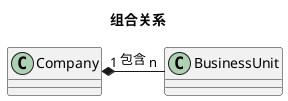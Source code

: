 @startuml

title   组合关系

class Company
class BusinessUnit

Company "1" *- "n" BusinessUnit : 包含

@enduml